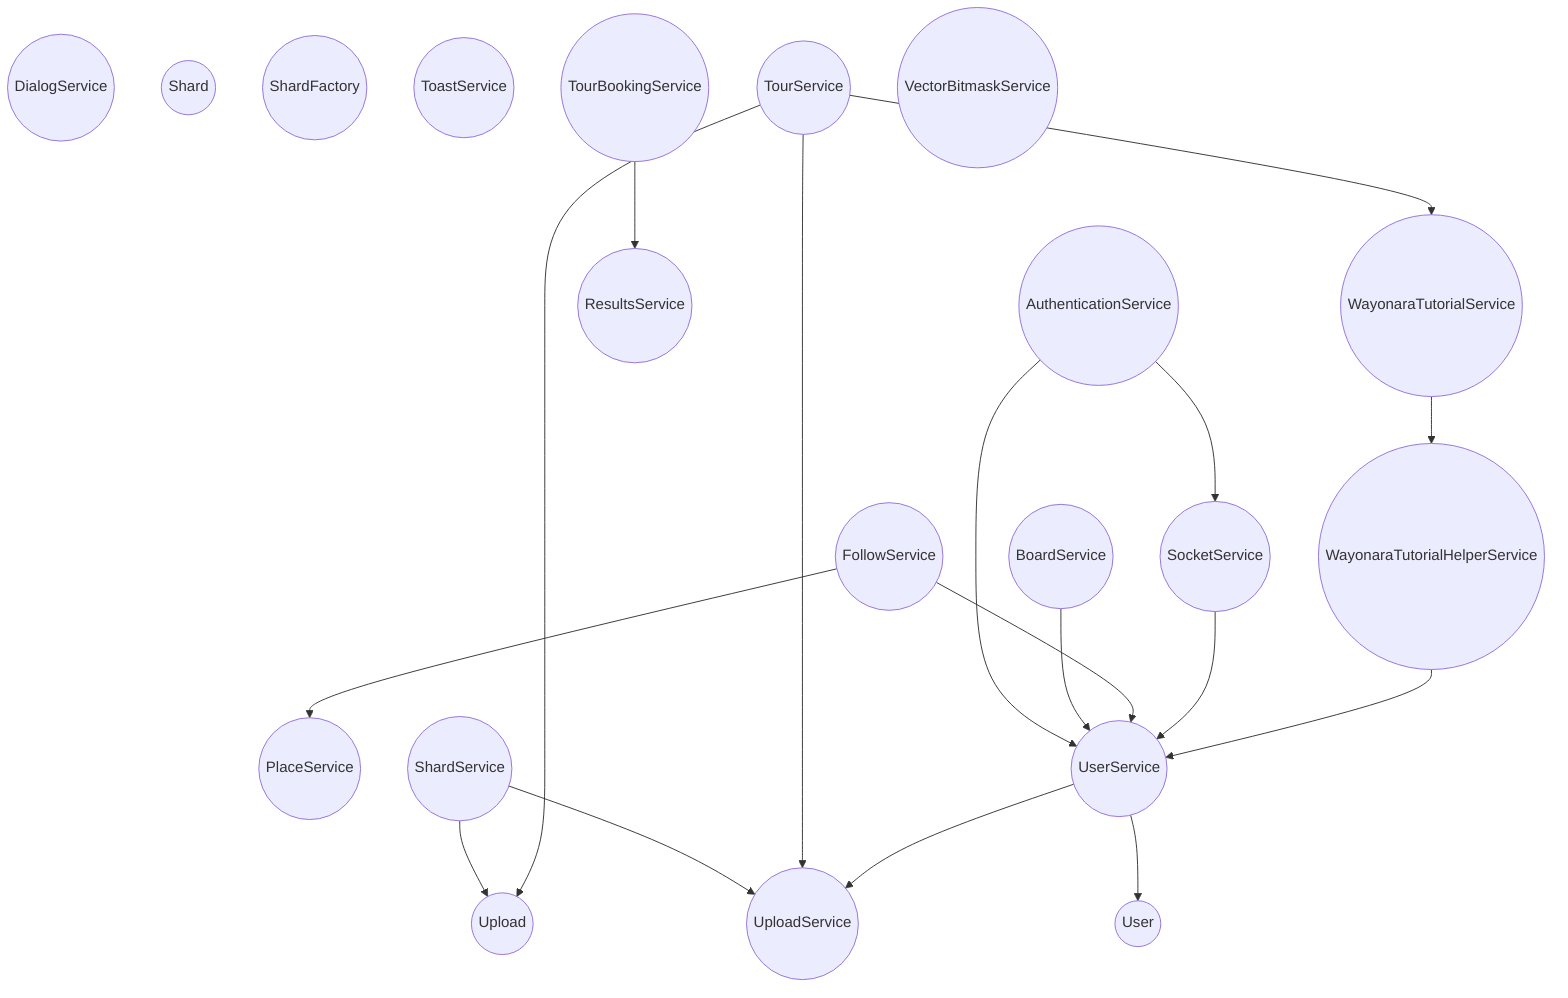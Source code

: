 graph TD

AuthenticationService((AuthenticationService))
BoardService((BoardService))
DialogService((DialogService))
FollowService((FollowService))
PlaceService((PlaceService))
ResultsService((ResultsService))
Shard((Shard))
ShardFactory((ShardFactory))
ShardService((ShardService))
SocketService((SocketService))
ToastService((ToastService))
TourBookingService((TourBookingService))
TourService((TourService))
Upload((Upload))
UploadService((UploadService))
User((User))
UserService((UserService))
VectorBitmaskService((VectorBitmaskService))
WayonaraTutorialHelperService((WayonaraTutorialHelperService))
WayonaraTutorialService((WayonaraTutorialService))

AuthenticationService --> SocketService
AuthenticationService --> UserService
BoardService --> UserService
FollowService --> PlaceService
FollowService --> UserService
ShardService --> Upload
ShardService --> UploadService
SocketService --> UserService
TourBookingService --> ResultsService
TourService --> Upload
TourService --> UploadService
TourService --> WayonaraTutorialService
UserService --> UploadService
UserService --> User
WayonaraTutorialHelperService --> UserService
WayonaraTutorialService --> WayonaraTutorialHelperService